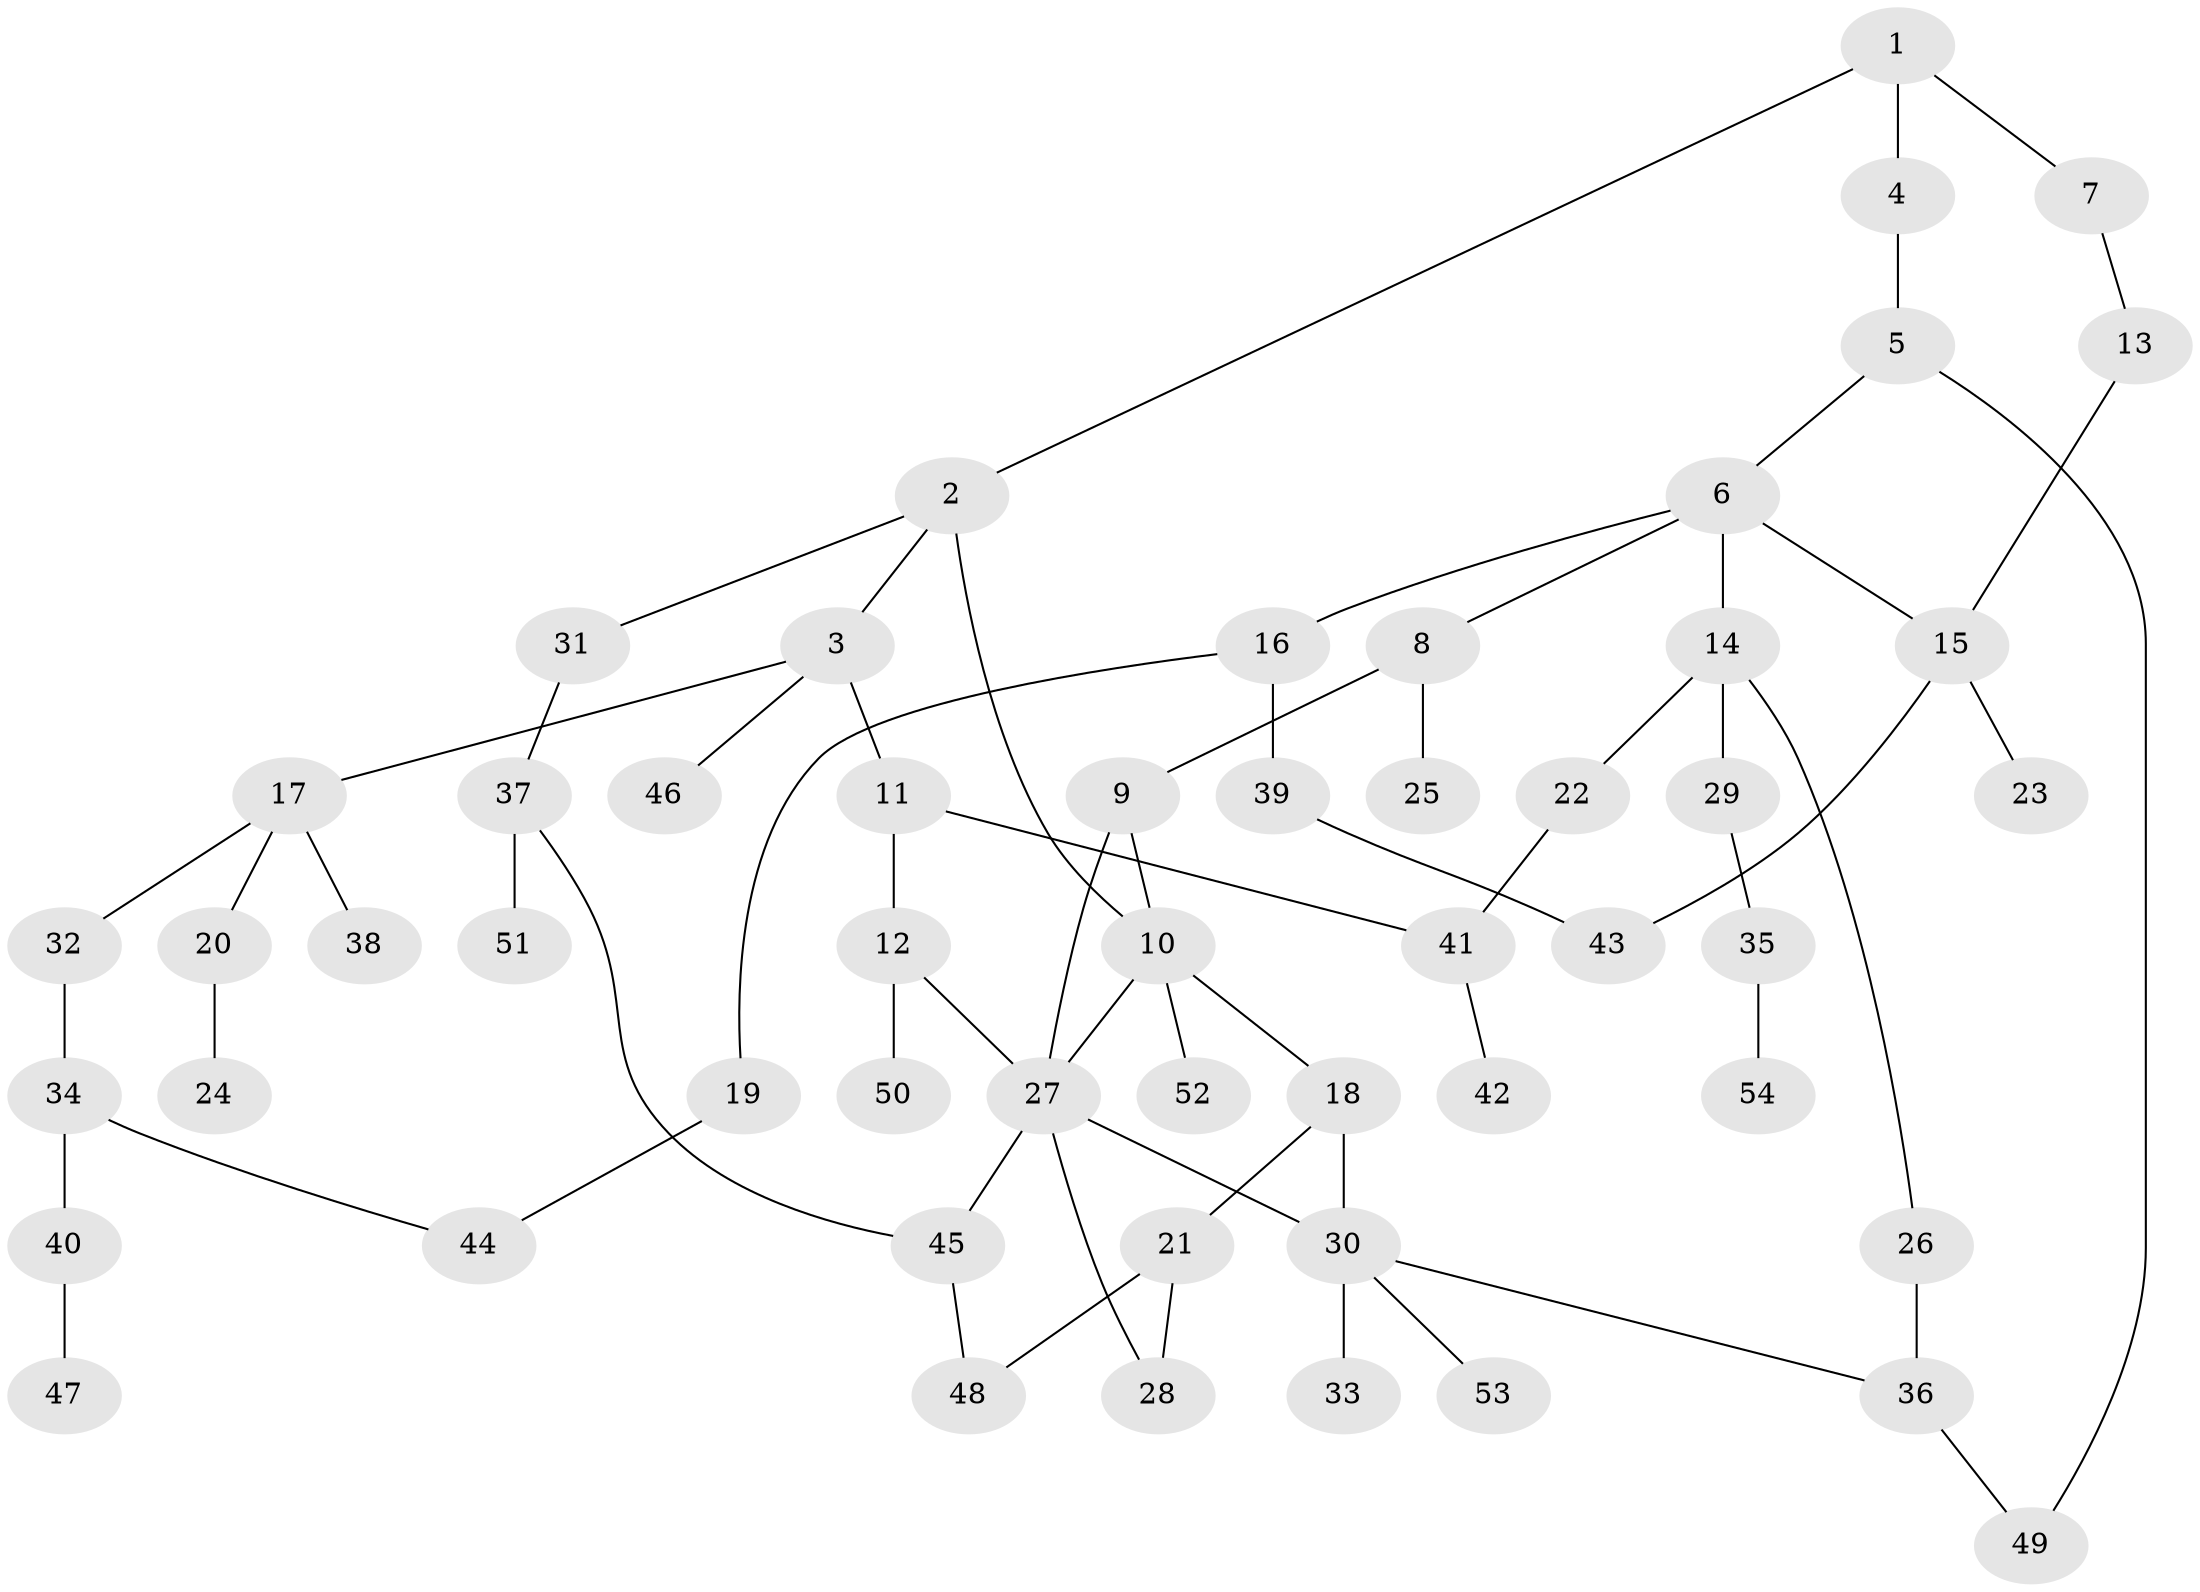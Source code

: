 // Generated by graph-tools (version 1.1) at 2025/10/02/27/25 16:10:53]
// undirected, 54 vertices, 66 edges
graph export_dot {
graph [start="1"]
  node [color=gray90,style=filled];
  1;
  2;
  3;
  4;
  5;
  6;
  7;
  8;
  9;
  10;
  11;
  12;
  13;
  14;
  15;
  16;
  17;
  18;
  19;
  20;
  21;
  22;
  23;
  24;
  25;
  26;
  27;
  28;
  29;
  30;
  31;
  32;
  33;
  34;
  35;
  36;
  37;
  38;
  39;
  40;
  41;
  42;
  43;
  44;
  45;
  46;
  47;
  48;
  49;
  50;
  51;
  52;
  53;
  54;
  1 -- 2;
  1 -- 4;
  1 -- 7;
  2 -- 3;
  2 -- 31;
  2 -- 10;
  3 -- 11;
  3 -- 17;
  3 -- 46;
  4 -- 5;
  5 -- 6;
  5 -- 49;
  6 -- 8;
  6 -- 14;
  6 -- 15;
  6 -- 16;
  7 -- 13;
  8 -- 9;
  8 -- 25;
  9 -- 10;
  9 -- 27;
  10 -- 18;
  10 -- 52;
  10 -- 27;
  11 -- 12;
  11 -- 41;
  12 -- 27;
  12 -- 50;
  13 -- 15;
  14 -- 22;
  14 -- 26;
  14 -- 29;
  15 -- 23;
  15 -- 43;
  16 -- 19;
  16 -- 39;
  17 -- 20;
  17 -- 32;
  17 -- 38;
  18 -- 21;
  18 -- 30;
  19 -- 44;
  20 -- 24;
  21 -- 28;
  21 -- 48;
  22 -- 41;
  26 -- 36;
  27 -- 45;
  27 -- 28;
  27 -- 30;
  29 -- 35;
  30 -- 33;
  30 -- 36;
  30 -- 53;
  31 -- 37;
  32 -- 34;
  34 -- 40;
  34 -- 44;
  35 -- 54;
  36 -- 49;
  37 -- 45;
  37 -- 51;
  39 -- 43;
  40 -- 47;
  41 -- 42;
  45 -- 48;
}
